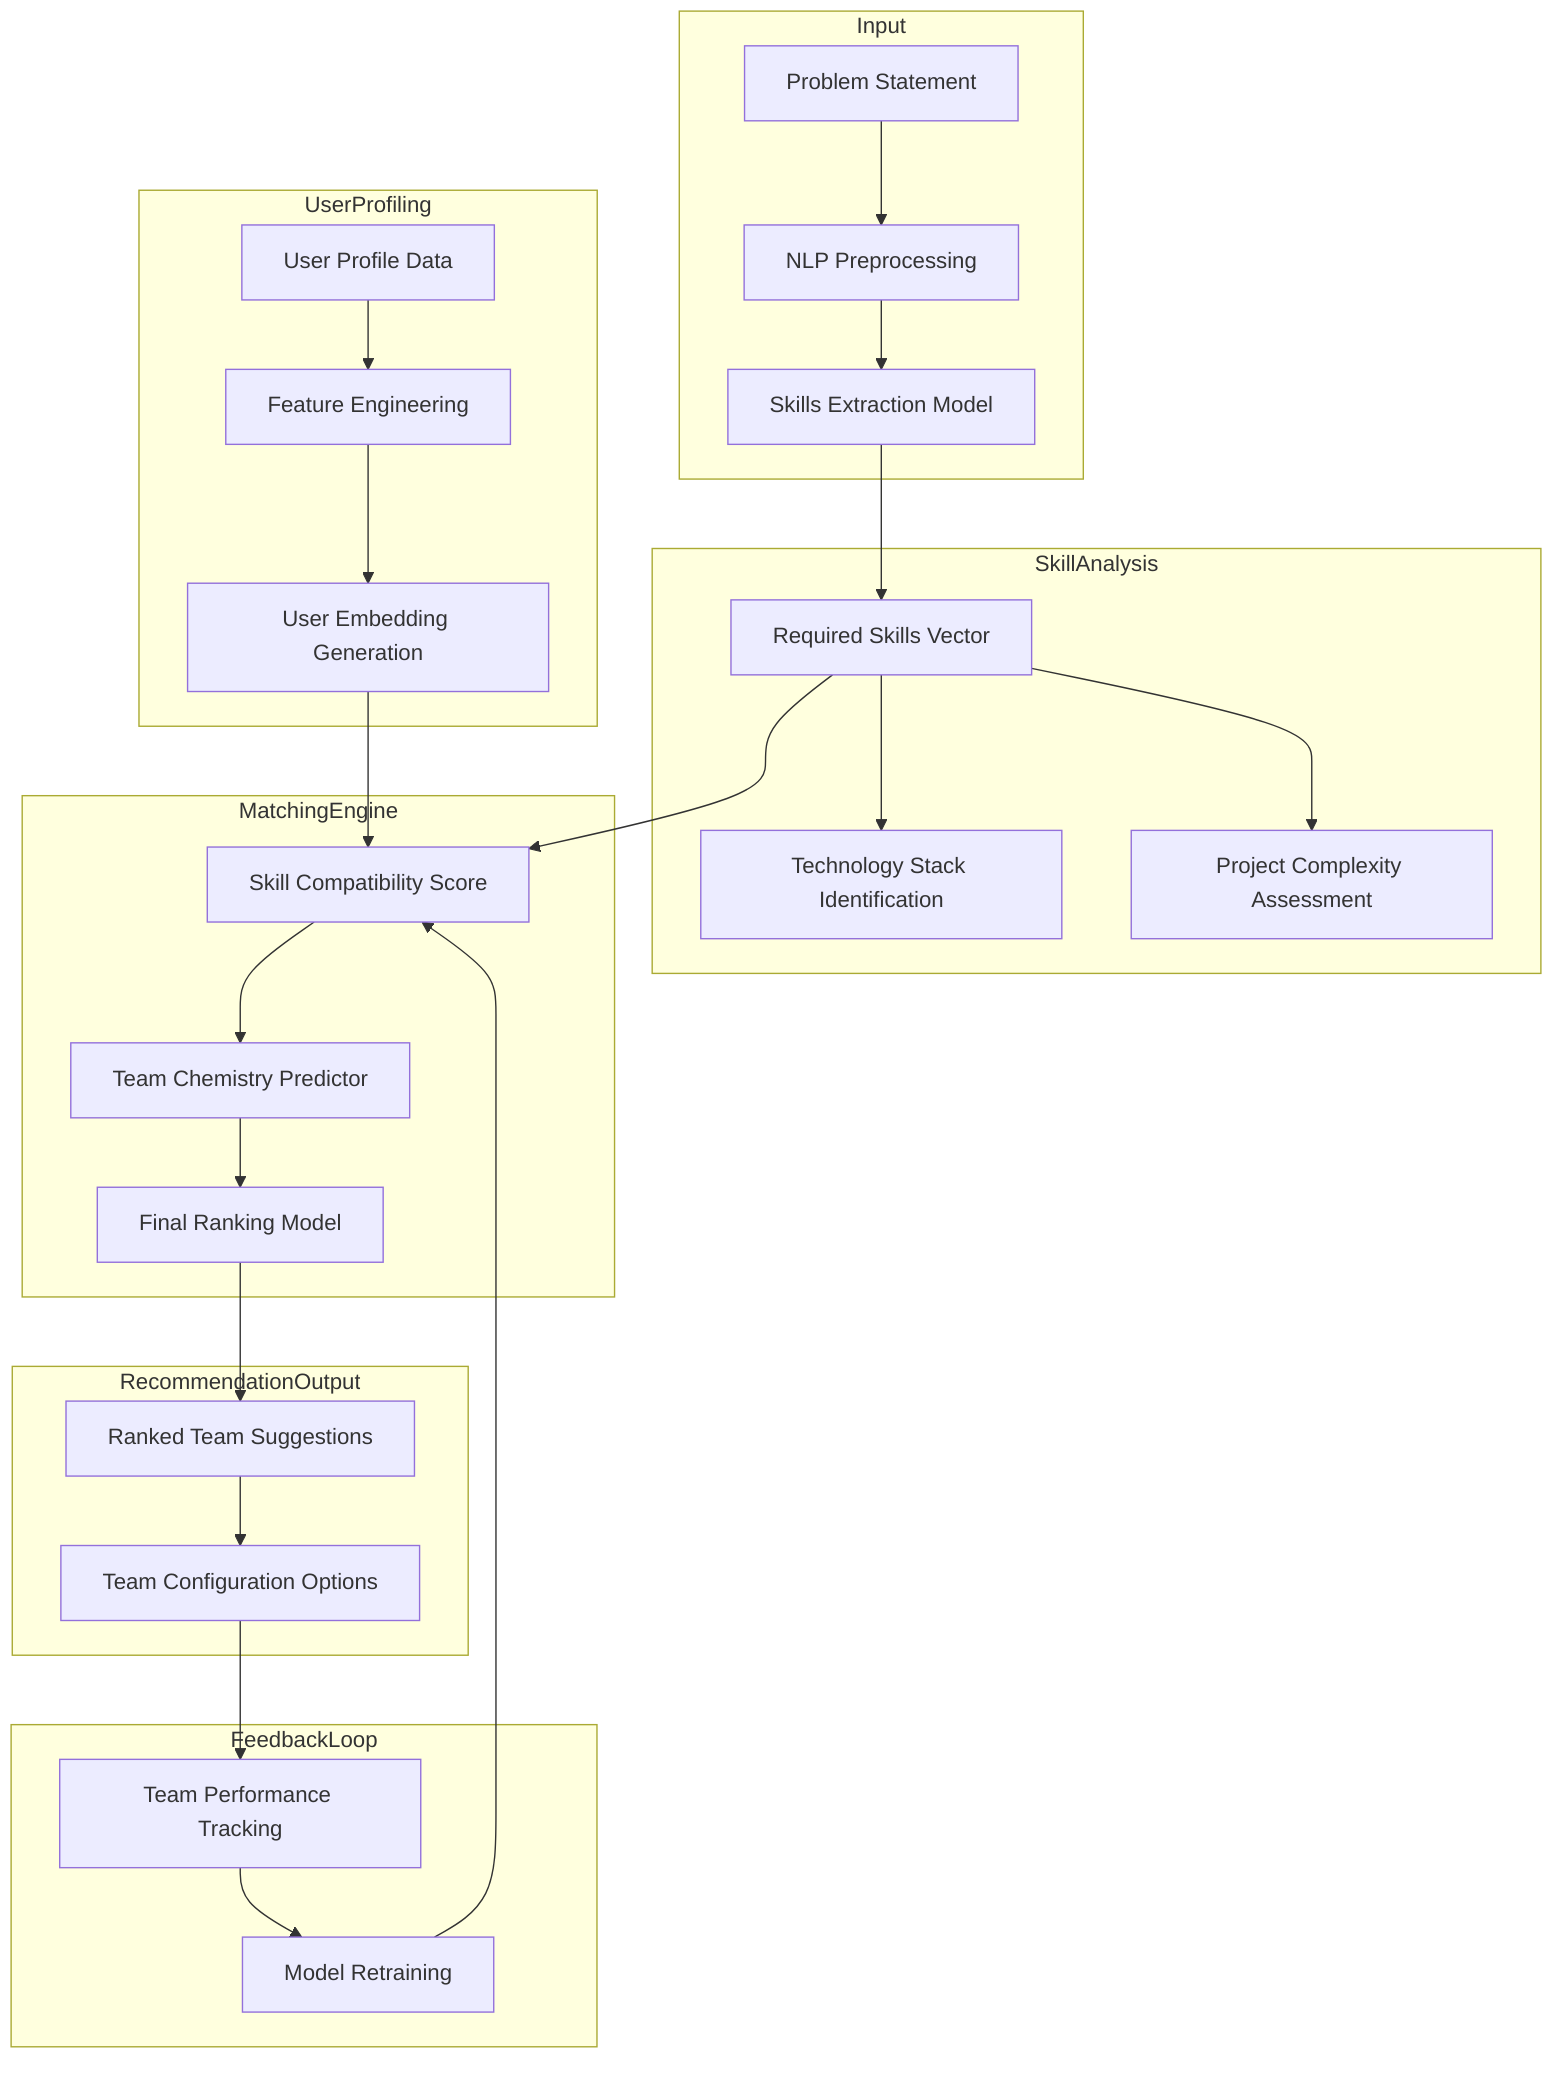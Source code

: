 flowchart TD
    subgraph Input
        A[Problem Statement] --> B[NLP Preprocessing]
        B --> C[Skills Extraction Model]
    end

    subgraph SkillAnalysis
        C --> D[Required Skills Vector]
        D --> E[Technology Stack Identification]
        D --> F[Project Complexity Assessment]
    end

    subgraph UserProfiling
        G[User Profile Data] --> H[Feature Engineering]
        H --> I[User Embedding Generation]
    end

    subgraph MatchingEngine
        D --> J[Skill Compatibility Score]
        I --> J
        J --> K[Team Chemistry Predictor]
        K --> L[Final Ranking Model]
    end

    subgraph RecommendationOutput
        L --> M[Ranked Team Suggestions]
        M --> N[Team Configuration Options]
    end

    subgraph FeedbackLoop
        N --> O[Team Performance Tracking]
        O --> P[Model Retraining]
        P --> J
    end